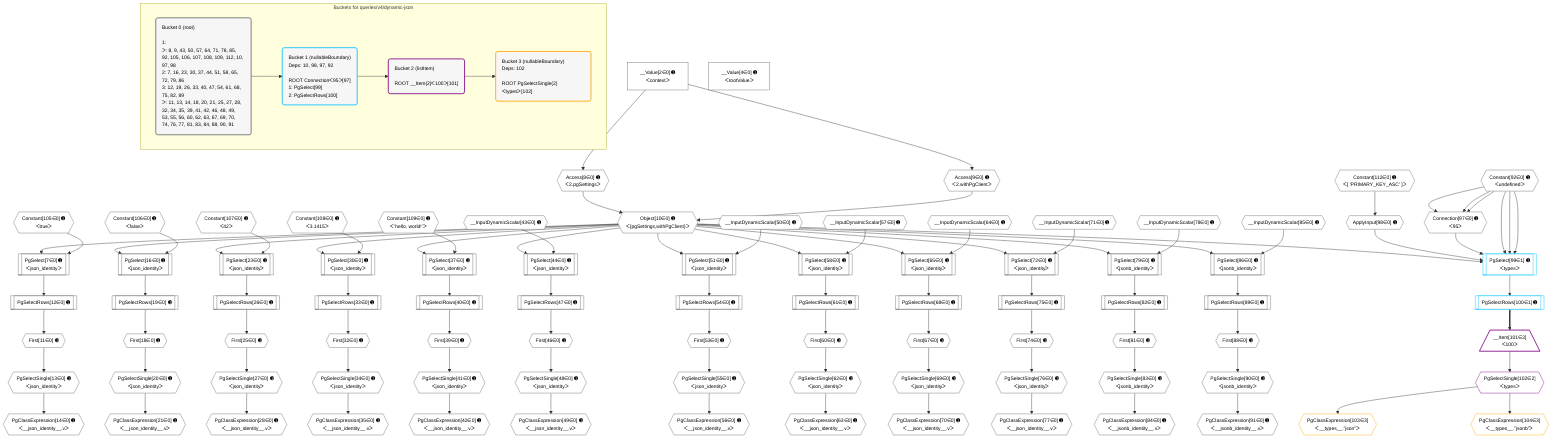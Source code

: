 %%{init: {'themeVariables': { 'fontSize': '12px'}}}%%
graph TD
    classDef path fill:#eee,stroke:#000,color:#000
    classDef plan fill:#fff,stroke-width:1px,color:#000
    classDef itemplan fill:#fff,stroke-width:2px,color:#000
    classDef unbatchedplan fill:#dff,stroke-width:1px,color:#000
    classDef sideeffectplan fill:#fcc,stroke-width:2px,color:#000
    classDef bucket fill:#f6f6f6,color:#000,stroke-width:2px,text-align:left


    %% plan dependencies
    Connection97{{"Connection[97∈0] ➊<br />ᐸ95ᐳ"}}:::plan
    Constant92{{"Constant[92∈0] ➊<br />ᐸundefinedᐳ"}}:::plan
    Constant92 & Constant92 & Constant92 --> Connection97
    PgSelect7[["PgSelect[7∈0] ➊<br />ᐸjson_identityᐳ"]]:::plan
    Object10{{"Object[10∈0] ➊<br />ᐸ{pgSettings,withPgClient}ᐳ"}}:::plan
    Constant105{{"Constant[105∈0] ➊<br />ᐸtrueᐳ"}}:::plan
    Object10 & Constant105 --> PgSelect7
    Access8{{"Access[8∈0] ➊<br />ᐸ2.pgSettingsᐳ"}}:::plan
    Access9{{"Access[9∈0] ➊<br />ᐸ2.withPgClientᐳ"}}:::plan
    Access8 & Access9 --> Object10
    PgSelect16[["PgSelect[16∈0] ➊<br />ᐸjson_identityᐳ"]]:::plan
    Constant106{{"Constant[106∈0] ➊<br />ᐸfalseᐳ"}}:::plan
    Object10 & Constant106 --> PgSelect16
    PgSelect23[["PgSelect[23∈0] ➊<br />ᐸjson_identityᐳ"]]:::plan
    Constant107{{"Constant[107∈0] ➊<br />ᐸ42ᐳ"}}:::plan
    Object10 & Constant107 --> PgSelect23
    PgSelect30[["PgSelect[30∈0] ➊<br />ᐸjson_identityᐳ"]]:::plan
    Constant108{{"Constant[108∈0] ➊<br />ᐸ3.1415ᐳ"}}:::plan
    Object10 & Constant108 --> PgSelect30
    PgSelect37[["PgSelect[37∈0] ➊<br />ᐸjson_identityᐳ"]]:::plan
    Constant109{{"Constant[109∈0] ➊<br />ᐸ'hello, world!'ᐳ"}}:::plan
    Object10 & Constant109 --> PgSelect37
    PgSelect44[["PgSelect[44∈0] ➊<br />ᐸjson_identityᐳ"]]:::plan
    __InputDynamicScalar43{{"__InputDynamicScalar[43∈0] ➊"}}:::plan
    Object10 & __InputDynamicScalar43 --> PgSelect44
    PgSelect51[["PgSelect[51∈0] ➊<br />ᐸjson_identityᐳ"]]:::plan
    __InputDynamicScalar50{{"__InputDynamicScalar[50∈0] ➊"}}:::plan
    Object10 & __InputDynamicScalar50 --> PgSelect51
    PgSelect58[["PgSelect[58∈0] ➊<br />ᐸjson_identityᐳ"]]:::plan
    __InputDynamicScalar57{{"__InputDynamicScalar[57∈0] ➊"}}:::plan
    Object10 & __InputDynamicScalar57 --> PgSelect58
    PgSelect65[["PgSelect[65∈0] ➊<br />ᐸjson_identityᐳ"]]:::plan
    __InputDynamicScalar64{{"__InputDynamicScalar[64∈0] ➊"}}:::plan
    Object10 & __InputDynamicScalar64 --> PgSelect65
    PgSelect72[["PgSelect[72∈0] ➊<br />ᐸjson_identityᐳ"]]:::plan
    __InputDynamicScalar71{{"__InputDynamicScalar[71∈0] ➊"}}:::plan
    Object10 & __InputDynamicScalar71 --> PgSelect72
    PgSelect79[["PgSelect[79∈0] ➊<br />ᐸjsonb_identityᐳ"]]:::plan
    __InputDynamicScalar78{{"__InputDynamicScalar[78∈0] ➊"}}:::plan
    Object10 & __InputDynamicScalar78 --> PgSelect79
    PgSelect86[["PgSelect[86∈0] ➊<br />ᐸjsonb_identityᐳ"]]:::plan
    __InputDynamicScalar85{{"__InputDynamicScalar[85∈0] ➊"}}:::plan
    Object10 & __InputDynamicScalar85 --> PgSelect86
    __Value2["__Value[2∈0] ➊<br />ᐸcontextᐳ"]:::plan
    __Value2 --> Access8
    __Value2 --> Access9
    First11{{"First[11∈0] ➊"}}:::plan
    PgSelectRows12[["PgSelectRows[12∈0] ➊"]]:::plan
    PgSelectRows12 --> First11
    PgSelect7 --> PgSelectRows12
    PgSelectSingle13{{"PgSelectSingle[13∈0] ➊<br />ᐸjson_identityᐳ"}}:::plan
    First11 --> PgSelectSingle13
    PgClassExpression14{{"PgClassExpression[14∈0] ➊<br />ᐸ__json_identity__.vᐳ"}}:::plan
    PgSelectSingle13 --> PgClassExpression14
    First18{{"First[18∈0] ➊"}}:::plan
    PgSelectRows19[["PgSelectRows[19∈0] ➊"]]:::plan
    PgSelectRows19 --> First18
    PgSelect16 --> PgSelectRows19
    PgSelectSingle20{{"PgSelectSingle[20∈0] ➊<br />ᐸjson_identityᐳ"}}:::plan
    First18 --> PgSelectSingle20
    PgClassExpression21{{"PgClassExpression[21∈0] ➊<br />ᐸ__json_identity__.vᐳ"}}:::plan
    PgSelectSingle20 --> PgClassExpression21
    First25{{"First[25∈0] ➊"}}:::plan
    PgSelectRows26[["PgSelectRows[26∈0] ➊"]]:::plan
    PgSelectRows26 --> First25
    PgSelect23 --> PgSelectRows26
    PgSelectSingle27{{"PgSelectSingle[27∈0] ➊<br />ᐸjson_identityᐳ"}}:::plan
    First25 --> PgSelectSingle27
    PgClassExpression28{{"PgClassExpression[28∈0] ➊<br />ᐸ__json_identity__.vᐳ"}}:::plan
    PgSelectSingle27 --> PgClassExpression28
    First32{{"First[32∈0] ➊"}}:::plan
    PgSelectRows33[["PgSelectRows[33∈0] ➊"]]:::plan
    PgSelectRows33 --> First32
    PgSelect30 --> PgSelectRows33
    PgSelectSingle34{{"PgSelectSingle[34∈0] ➊<br />ᐸjson_identityᐳ"}}:::plan
    First32 --> PgSelectSingle34
    PgClassExpression35{{"PgClassExpression[35∈0] ➊<br />ᐸ__json_identity__.vᐳ"}}:::plan
    PgSelectSingle34 --> PgClassExpression35
    First39{{"First[39∈0] ➊"}}:::plan
    PgSelectRows40[["PgSelectRows[40∈0] ➊"]]:::plan
    PgSelectRows40 --> First39
    PgSelect37 --> PgSelectRows40
    PgSelectSingle41{{"PgSelectSingle[41∈0] ➊<br />ᐸjson_identityᐳ"}}:::plan
    First39 --> PgSelectSingle41
    PgClassExpression42{{"PgClassExpression[42∈0] ➊<br />ᐸ__json_identity__.vᐳ"}}:::plan
    PgSelectSingle41 --> PgClassExpression42
    First46{{"First[46∈0] ➊"}}:::plan
    PgSelectRows47[["PgSelectRows[47∈0] ➊"]]:::plan
    PgSelectRows47 --> First46
    PgSelect44 --> PgSelectRows47
    PgSelectSingle48{{"PgSelectSingle[48∈0] ➊<br />ᐸjson_identityᐳ"}}:::plan
    First46 --> PgSelectSingle48
    PgClassExpression49{{"PgClassExpression[49∈0] ➊<br />ᐸ__json_identity__.vᐳ"}}:::plan
    PgSelectSingle48 --> PgClassExpression49
    First53{{"First[53∈0] ➊"}}:::plan
    PgSelectRows54[["PgSelectRows[54∈0] ➊"]]:::plan
    PgSelectRows54 --> First53
    PgSelect51 --> PgSelectRows54
    PgSelectSingle55{{"PgSelectSingle[55∈0] ➊<br />ᐸjson_identityᐳ"}}:::plan
    First53 --> PgSelectSingle55
    PgClassExpression56{{"PgClassExpression[56∈0] ➊<br />ᐸ__json_identity__.vᐳ"}}:::plan
    PgSelectSingle55 --> PgClassExpression56
    First60{{"First[60∈0] ➊"}}:::plan
    PgSelectRows61[["PgSelectRows[61∈0] ➊"]]:::plan
    PgSelectRows61 --> First60
    PgSelect58 --> PgSelectRows61
    PgSelectSingle62{{"PgSelectSingle[62∈0] ➊<br />ᐸjson_identityᐳ"}}:::plan
    First60 --> PgSelectSingle62
    PgClassExpression63{{"PgClassExpression[63∈0] ➊<br />ᐸ__json_identity__.vᐳ"}}:::plan
    PgSelectSingle62 --> PgClassExpression63
    First67{{"First[67∈0] ➊"}}:::plan
    PgSelectRows68[["PgSelectRows[68∈0] ➊"]]:::plan
    PgSelectRows68 --> First67
    PgSelect65 --> PgSelectRows68
    PgSelectSingle69{{"PgSelectSingle[69∈0] ➊<br />ᐸjson_identityᐳ"}}:::plan
    First67 --> PgSelectSingle69
    PgClassExpression70{{"PgClassExpression[70∈0] ➊<br />ᐸ__json_identity__.vᐳ"}}:::plan
    PgSelectSingle69 --> PgClassExpression70
    First74{{"First[74∈0] ➊"}}:::plan
    PgSelectRows75[["PgSelectRows[75∈0] ➊"]]:::plan
    PgSelectRows75 --> First74
    PgSelect72 --> PgSelectRows75
    PgSelectSingle76{{"PgSelectSingle[76∈0] ➊<br />ᐸjson_identityᐳ"}}:::plan
    First74 --> PgSelectSingle76
    PgClassExpression77{{"PgClassExpression[77∈0] ➊<br />ᐸ__json_identity__.vᐳ"}}:::plan
    PgSelectSingle76 --> PgClassExpression77
    First81{{"First[81∈0] ➊"}}:::plan
    PgSelectRows82[["PgSelectRows[82∈0] ➊"]]:::plan
    PgSelectRows82 --> First81
    PgSelect79 --> PgSelectRows82
    PgSelectSingle83{{"PgSelectSingle[83∈0] ➊<br />ᐸjsonb_identityᐳ"}}:::plan
    First81 --> PgSelectSingle83
    PgClassExpression84{{"PgClassExpression[84∈0] ➊<br />ᐸ__jsonb_identity__.vᐳ"}}:::plan
    PgSelectSingle83 --> PgClassExpression84
    First88{{"First[88∈0] ➊"}}:::plan
    PgSelectRows89[["PgSelectRows[89∈0] ➊"]]:::plan
    PgSelectRows89 --> First88
    PgSelect86 --> PgSelectRows89
    PgSelectSingle90{{"PgSelectSingle[90∈0] ➊<br />ᐸjsonb_identityᐳ"}}:::plan
    First88 --> PgSelectSingle90
    PgClassExpression91{{"PgClassExpression[91∈0] ➊<br />ᐸ__jsonb_identity__.vᐳ"}}:::plan
    PgSelectSingle90 --> PgClassExpression91
    ApplyInput98{{"ApplyInput[98∈0] ➊"}}:::plan
    Constant112{{"Constant[112∈0] ➊<br />ᐸ[ 'PRIMARY_KEY_ASC' ]ᐳ"}}:::plan
    Constant112 --> ApplyInput98
    __Value4["__Value[4∈0] ➊<br />ᐸrootValueᐳ"]:::plan
    PgSelect99[["PgSelect[99∈1] ➊<br />ᐸtypesᐳ"]]:::plan
    Object10 & ApplyInput98 & Connection97 & Constant92 & Constant92 & Constant92 --> PgSelect99
    PgSelectRows100[["PgSelectRows[100∈1] ➊"]]:::plan
    PgSelect99 --> PgSelectRows100
    __Item101[/"__Item[101∈2]<br />ᐸ100ᐳ"\]:::itemplan
    PgSelectRows100 ==> __Item101
    PgSelectSingle102{{"PgSelectSingle[102∈2]<br />ᐸtypesᐳ"}}:::plan
    __Item101 --> PgSelectSingle102
    PgClassExpression103{{"PgClassExpression[103∈3]<br />ᐸ__types__.”json”ᐳ"}}:::plan
    PgSelectSingle102 --> PgClassExpression103
    PgClassExpression104{{"PgClassExpression[104∈3]<br />ᐸ__types__.”jsonb”ᐳ"}}:::plan
    PgSelectSingle102 --> PgClassExpression104

    %% define steps

    subgraph "Buckets for queries/v4/dynamic-json"
    Bucket0("Bucket 0 (root)<br /><br />1: <br />ᐳ: 8, 9, 43, 50, 57, 64, 71, 78, 85, 92, 105, 106, 107, 108, 109, 112, 10, 97, 98<br />2: 7, 16, 23, 30, 37, 44, 51, 58, 65, 72, 79, 86<br />3: 12, 19, 26, 33, 40, 47, 54, 61, 68, 75, 82, 89<br />ᐳ: 11, 13, 14, 18, 20, 21, 25, 27, 28, 32, 34, 35, 39, 41, 42, 46, 48, 49, 53, 55, 56, 60, 62, 63, 67, 69, 70, 74, 76, 77, 81, 83, 84, 88, 90, 91"):::bucket
    classDef bucket0 stroke:#696969
    class Bucket0,__Value2,__Value4,PgSelect7,Access8,Access9,Object10,First11,PgSelectRows12,PgSelectSingle13,PgClassExpression14,PgSelect16,First18,PgSelectRows19,PgSelectSingle20,PgClassExpression21,PgSelect23,First25,PgSelectRows26,PgSelectSingle27,PgClassExpression28,PgSelect30,First32,PgSelectRows33,PgSelectSingle34,PgClassExpression35,PgSelect37,First39,PgSelectRows40,PgSelectSingle41,PgClassExpression42,__InputDynamicScalar43,PgSelect44,First46,PgSelectRows47,PgSelectSingle48,PgClassExpression49,__InputDynamicScalar50,PgSelect51,First53,PgSelectRows54,PgSelectSingle55,PgClassExpression56,__InputDynamicScalar57,PgSelect58,First60,PgSelectRows61,PgSelectSingle62,PgClassExpression63,__InputDynamicScalar64,PgSelect65,First67,PgSelectRows68,PgSelectSingle69,PgClassExpression70,__InputDynamicScalar71,PgSelect72,First74,PgSelectRows75,PgSelectSingle76,PgClassExpression77,__InputDynamicScalar78,PgSelect79,First81,PgSelectRows82,PgSelectSingle83,PgClassExpression84,__InputDynamicScalar85,PgSelect86,First88,PgSelectRows89,PgSelectSingle90,PgClassExpression91,Constant92,Connection97,ApplyInput98,Constant105,Constant106,Constant107,Constant108,Constant109,Constant112 bucket0
    Bucket1("Bucket 1 (nullableBoundary)<br />Deps: 10, 98, 97, 92<br /><br />ROOT Connectionᐸ95ᐳ[97]<br />1: PgSelect[99]<br />2: PgSelectRows[100]"):::bucket
    classDef bucket1 stroke:#00bfff
    class Bucket1,PgSelect99,PgSelectRows100 bucket1
    Bucket2("Bucket 2 (listItem)<br /><br />ROOT __Item{2}ᐸ100ᐳ[101]"):::bucket
    classDef bucket2 stroke:#7f007f
    class Bucket2,__Item101,PgSelectSingle102 bucket2
    Bucket3("Bucket 3 (nullableBoundary)<br />Deps: 102<br /><br />ROOT PgSelectSingle{2}ᐸtypesᐳ[102]"):::bucket
    classDef bucket3 stroke:#ffa500
    class Bucket3,PgClassExpression103,PgClassExpression104 bucket3
    Bucket0 --> Bucket1
    Bucket1 --> Bucket2
    Bucket2 --> Bucket3
    end